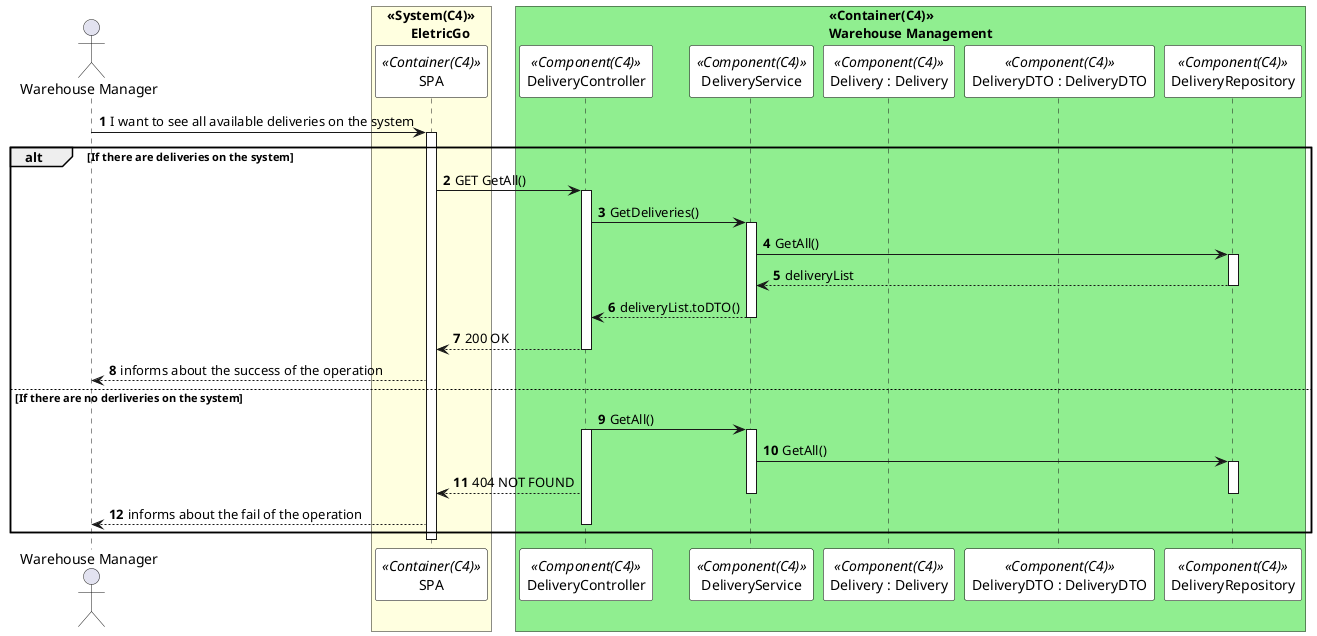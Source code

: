 @startuml listDeliverySD
autonumber

skinparam sequence {
ParticipantBorderColor black
ParticipantBackgroundColor white
}

actor "Warehouse Manager" as admin


box "<<System(C4)>>\n       EletricGo" #LightYellow
participant SPA as ui <<Container(C4)>>
box "<<Container(C4)>>\nWarehouse Management" #LightGreen
participant DeliveryController as  CTL <<Component(C4)>>
participant DeliveryService as  SV <<Component(C4)>>
participant "Delivery : Delivery" as  W <<Component(C4)>>
participant "DeliveryDTO : DeliveryDTO" as  DTO <<Component(C4)>>
participant DeliveryRepository as  WR <<Component(C4)>>
end box
end box

admin -> ui: I want to see all available deliveries on the system
activate ui


alt If there are deliveries on the system

ui -> CTL: GET GetAll()
activate CTL
CTL -> SV : GetDeliveries()
activate SV

SV -> WR : GetAll()
activate WR

WR --> SV : deliveryList
deactivate WR


SV --> CTL : deliveryList.toDTO()
deactivate WR

deactivate SV

CTL --> ui: 200 OK
deactivate CTL


ui --> admin: informs about the success of the operation


else If there are no derliveries on the system

CTL -> SV : GetAll()
activate CTL
activate SV



SV -> WR : GetAll()
activate WR



CTL --> ui: 404 NOT FOUND
deactivate WR
deactivate SV


ui --> admin: informs about the fail of the operation
deactivate CTL

end 
deactivate ui

deactivate admin

@enduml
